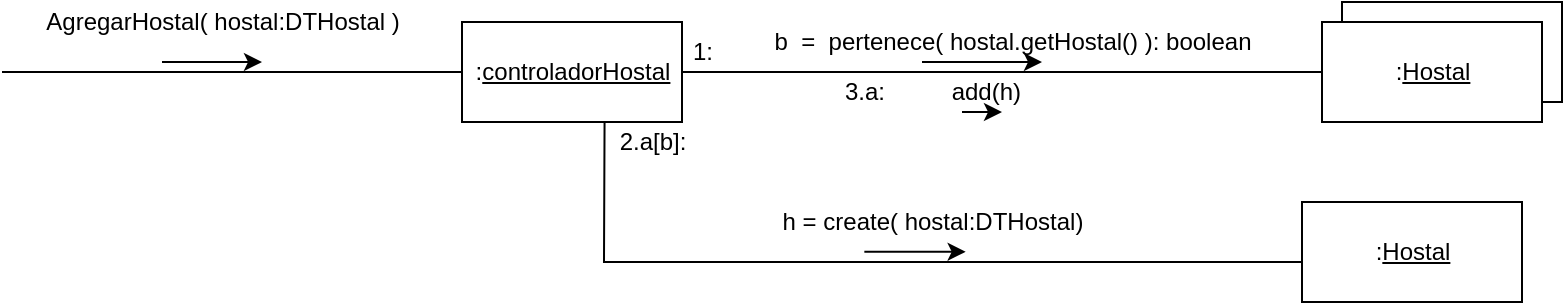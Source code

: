 <mxfile version="18.0.6" type="device"><diagram id="NSdC9U5honE1wij6NmJy" name="Página-1"><mxGraphModel dx="1182" dy="677" grid="1" gridSize="10" guides="1" tooltips="1" connect="1" arrows="1" fold="1" page="1" pageScale="1" pageWidth="827" pageHeight="1169" math="0" shadow="0"><root><mxCell id="0"/><mxCell id="1" parent="0"/><mxCell id="OgAZtASLqvLvG-U1RGhV-1" value=":&lt;u&gt;controladorHostal&lt;/u&gt;" style="html=1;" parent="1" vertex="1"><mxGeometry x="330" y="160" width="110" height="50" as="geometry"/></mxCell><mxCell id="OgAZtASLqvLvG-U1RGhV-2" value="" style="endArrow=none;html=1;rounded=0;entryX=0;entryY=0.5;entryDx=0;entryDy=0;" parent="1" target="OgAZtASLqvLvG-U1RGhV-1" edge="1"><mxGeometry width="50" height="50" relative="1" as="geometry"><mxPoint x="100" y="185" as="sourcePoint"/><mxPoint x="270" y="160" as="targetPoint"/></mxGeometry></mxCell><mxCell id="OgAZtASLqvLvG-U1RGhV-3" value="" style="endArrow=classic;html=1;rounded=0;" parent="1" edge="1"><mxGeometry width="50" height="50" relative="1" as="geometry"><mxPoint x="180" y="180" as="sourcePoint"/><mxPoint x="230" y="180" as="targetPoint"/></mxGeometry></mxCell><mxCell id="OgAZtASLqvLvG-U1RGhV-4" value="AgregarHostal( hostal:DTHostal )" style="text;html=1;align=center;verticalAlign=middle;resizable=0;points=[];autosize=1;strokeColor=none;fillColor=none;" parent="1" vertex="1"><mxGeometry x="115" y="150" width="190" height="20" as="geometry"/></mxCell><mxCell id="OgAZtASLqvLvG-U1RGhV-5" value="" style="endArrow=none;html=1;rounded=0;exitX=1;exitY=0.5;exitDx=0;exitDy=0;" parent="1" source="OgAZtASLqvLvG-U1RGhV-1" edge="1"><mxGeometry width="50" height="50" relative="1" as="geometry"><mxPoint x="610" y="470" as="sourcePoint"/><mxPoint x="760" y="185" as="targetPoint"/></mxGeometry></mxCell><mxCell id="OgAZtASLqvLvG-U1RGhV-6" value="b&amp;nbsp; =&amp;nbsp; pertenece( hostal.getHostal() ): boolean" style="text;html=1;align=center;verticalAlign=middle;resizable=0;points=[];autosize=1;strokeColor=none;fillColor=none;" parent="1" vertex="1"><mxGeometry x="480" y="160" width="250" height="20" as="geometry"/></mxCell><mxCell id="OgAZtASLqvLvG-U1RGhV-8" value="Object" style="html=1;" parent="1" vertex="1"><mxGeometry x="770" y="150" width="110" height="50" as="geometry"/></mxCell><mxCell id="OgAZtASLqvLvG-U1RGhV-7" value=":&lt;u&gt;Hostal&lt;/u&gt;" style="html=1;" parent="1" vertex="1"><mxGeometry x="760" y="160" width="110" height="50" as="geometry"/></mxCell><mxCell id="OgAZtASLqvLvG-U1RGhV-9" value="" style="endArrow=classic;html=1;rounded=0;" parent="1" edge="1"><mxGeometry width="50" height="50" relative="1" as="geometry"><mxPoint x="560" y="180" as="sourcePoint"/><mxPoint x="620" y="180" as="targetPoint"/></mxGeometry></mxCell><mxCell id="OgAZtASLqvLvG-U1RGhV-10" value="1:" style="text;html=1;align=center;verticalAlign=middle;resizable=0;points=[];autosize=1;strokeColor=none;fillColor=none;" parent="1" vertex="1"><mxGeometry x="435" y="165" width="30" height="20" as="geometry"/></mxCell><mxCell id="OgAZtASLqvLvG-U1RGhV-11" value="" style="endArrow=none;html=1;rounded=0;exitX=0.648;exitY=1;exitDx=0;exitDy=0;exitPerimeter=0;" parent="1" source="OgAZtASLqvLvG-U1RGhV-1" edge="1"><mxGeometry width="50" height="50" relative="1" as="geometry"><mxPoint x="610" y="400" as="sourcePoint"/><mxPoint x="750" y="280" as="targetPoint"/><Array as="points"><mxPoint x="401" y="280"/></Array></mxGeometry></mxCell><mxCell id="OgAZtASLqvLvG-U1RGhV-12" value="2.a[b]:" style="text;html=1;align=center;verticalAlign=middle;resizable=0;points=[];autosize=1;strokeColor=none;fillColor=none;" parent="1" vertex="1"><mxGeometry x="400" y="210" width="50" height="20" as="geometry"/></mxCell><mxCell id="OgAZtASLqvLvG-U1RGhV-13" value="h = create( hostal:DTHostal)" style="text;html=1;align=center;verticalAlign=middle;resizable=0;points=[];autosize=1;strokeColor=none;fillColor=none;" parent="1" vertex="1"><mxGeometry x="480" y="250" width="170" height="20" as="geometry"/></mxCell><mxCell id="OgAZtASLqvLvG-U1RGhV-14" value=":&lt;u&gt;Hostal&lt;/u&gt;" style="html=1;" parent="1" vertex="1"><mxGeometry x="750" y="250" width="110" height="50" as="geometry"/></mxCell><mxCell id="OgAZtASLqvLvG-U1RGhV-15" value="" style="endArrow=classic;html=1;rounded=0;exitX=0.301;exitY=1.244;exitDx=0;exitDy=0;exitPerimeter=0;entryX=0.599;entryY=1.244;entryDx=0;entryDy=0;entryPerimeter=0;" parent="1" source="OgAZtASLqvLvG-U1RGhV-13" target="OgAZtASLqvLvG-U1RGhV-13" edge="1"><mxGeometry width="50" height="50" relative="1" as="geometry"><mxPoint x="540" y="300" as="sourcePoint"/><mxPoint x="590" y="250" as="targetPoint"/></mxGeometry></mxCell><mxCell id="j2po5saALZTkteYMTOBL-1" value="3.a:&lt;span style=&quot;white-space: pre;&quot;&gt;&#9;&lt;/span&gt;&lt;span style=&quot;white-space: pre;&quot;&gt;&#9;&lt;/span&gt;add(h)" style="text;html=1;align=center;verticalAlign=middle;resizable=0;points=[];autosize=1;strokeColor=none;fillColor=none;" vertex="1" parent="1"><mxGeometry x="515" y="185" width="100" height="20" as="geometry"/></mxCell><mxCell id="j2po5saALZTkteYMTOBL-2" value="" style="endArrow=classic;html=1;rounded=0;" edge="1" parent="1"><mxGeometry width="50" height="50" relative="1" as="geometry"><mxPoint x="580" y="205" as="sourcePoint"/><mxPoint x="600" y="205" as="targetPoint"/></mxGeometry></mxCell></root></mxGraphModel></diagram></mxfile>